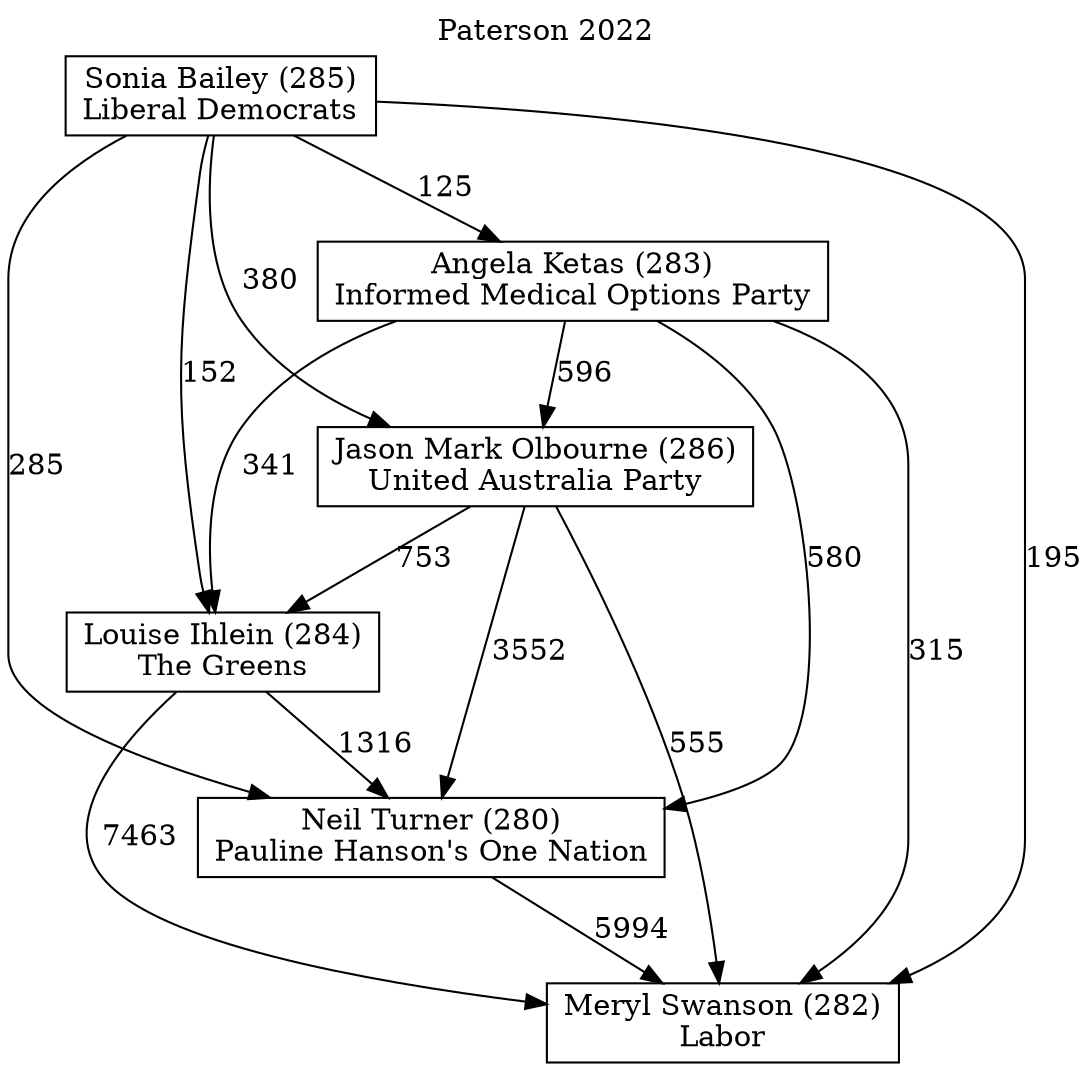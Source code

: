 // House preference flow
digraph "Meryl Swanson (282)_Paterson_2022" {
	graph [label="Paterson 2022" labelloc=t mclimit=10]
	node [shape=box]
	"Angela Ketas (283)" [label="Angela Ketas (283)
Informed Medical Options Party"]
	"Jason Mark Olbourne (286)" [label="Jason Mark Olbourne (286)
United Australia Party"]
	"Louise Ihlein (284)" [label="Louise Ihlein (284)
The Greens"]
	"Meryl Swanson (282)" [label="Meryl Swanson (282)
Labor"]
	"Neil Turner (280)" [label="Neil Turner (280)
Pauline Hanson's One Nation"]
	"Sonia Bailey (285)" [label="Sonia Bailey (285)
Liberal Democrats"]
	"Angela Ketas (283)" -> "Jason Mark Olbourne (286)" [label=596]
	"Angela Ketas (283)" -> "Louise Ihlein (284)" [label=341]
	"Angela Ketas (283)" -> "Meryl Swanson (282)" [label=315]
	"Angela Ketas (283)" -> "Neil Turner (280)" [label=580]
	"Jason Mark Olbourne (286)" -> "Louise Ihlein (284)" [label=753]
	"Jason Mark Olbourne (286)" -> "Meryl Swanson (282)" [label=555]
	"Jason Mark Olbourne (286)" -> "Neil Turner (280)" [label=3552]
	"Louise Ihlein (284)" -> "Meryl Swanson (282)" [label=7463]
	"Louise Ihlein (284)" -> "Neil Turner (280)" [label=1316]
	"Neil Turner (280)" -> "Meryl Swanson (282)" [label=5994]
	"Sonia Bailey (285)" -> "Angela Ketas (283)" [label=125]
	"Sonia Bailey (285)" -> "Jason Mark Olbourne (286)" [label=380]
	"Sonia Bailey (285)" -> "Louise Ihlein (284)" [label=152]
	"Sonia Bailey (285)" -> "Meryl Swanson (282)" [label=195]
	"Sonia Bailey (285)" -> "Neil Turner (280)" [label=285]
}

